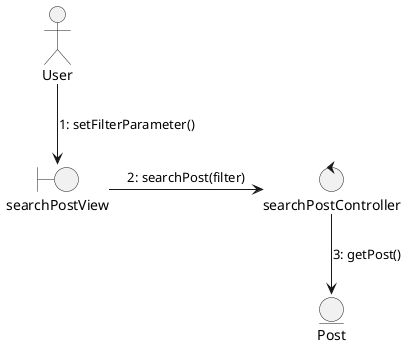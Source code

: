 @startuml Buscar publicación
actor User as U

boundary "searchPostView" as V
control "searchPostController" as G
entity Post as P

U -->V : "1: setFilterParameter()" 
V -r-> G : "2: searchPost(filter)"
G --> P : "3: getPost() "
@enduml